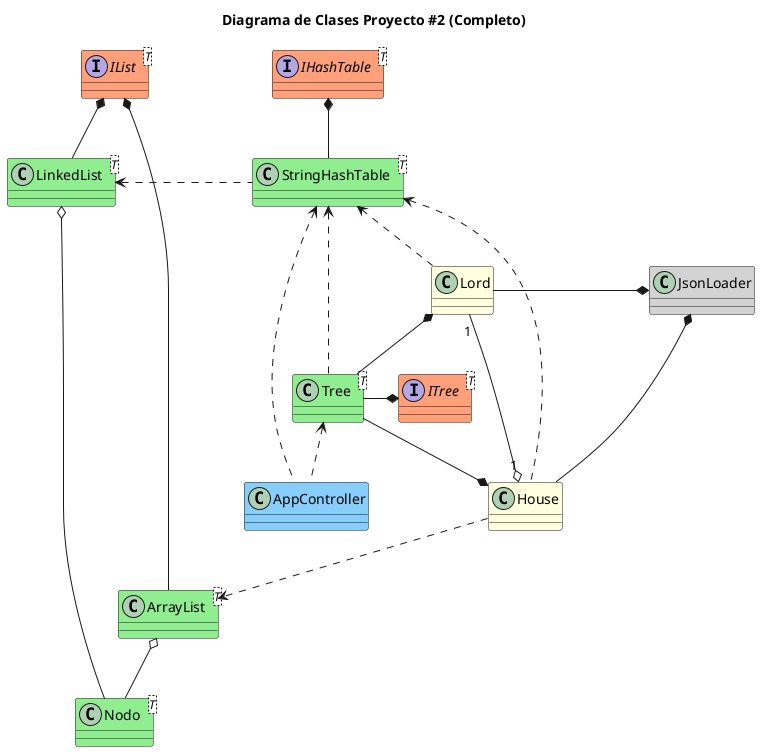 @startuml

title Diagrama de Clases Proyecto #2 (Completo)
skinparam ClassAttributeIconSize 0

class AppController #LightSkyBlue {
}

class LinkedList<T> #LightGreen{
}

class ArrayList<T> #LightGreen{
}

class Nodo<T> #LightGreen{
}

class StringHashTable<T> #LightGreen{
} 

class Tree<T> #LightGreen {
}

interface IList<T> #LightSalmon {
}

interface ITree<T> #LightSalmon {
}

interface IHashTable<T> #LightSalmon {
}

class House #LightYellow{
}

class Lord #LightYellow {
}

class JsonLoader #LightGray {
}

IList *-down- LinkedList
IList *-down- ArrayList
ITree *-left- Tree
StringHashTable <.down. House
StringHashTable <.right. Tree
IHashTable *-down- StringHashTable
StringHashTable <.down. Lord
House *-up- Tree
Lord *-- Tree
ArrayList o-down- Nodo
LinkedList o-down- Nodo
House "1" o-up- "1" Lord
JsonLoader *-right- House
JsonLoader *-right- Lord
Tree <.down. AppController
StringHashTable <.down. AppController
StringHashTable .left.> LinkedList
ArrayList <.up. House


@enduml